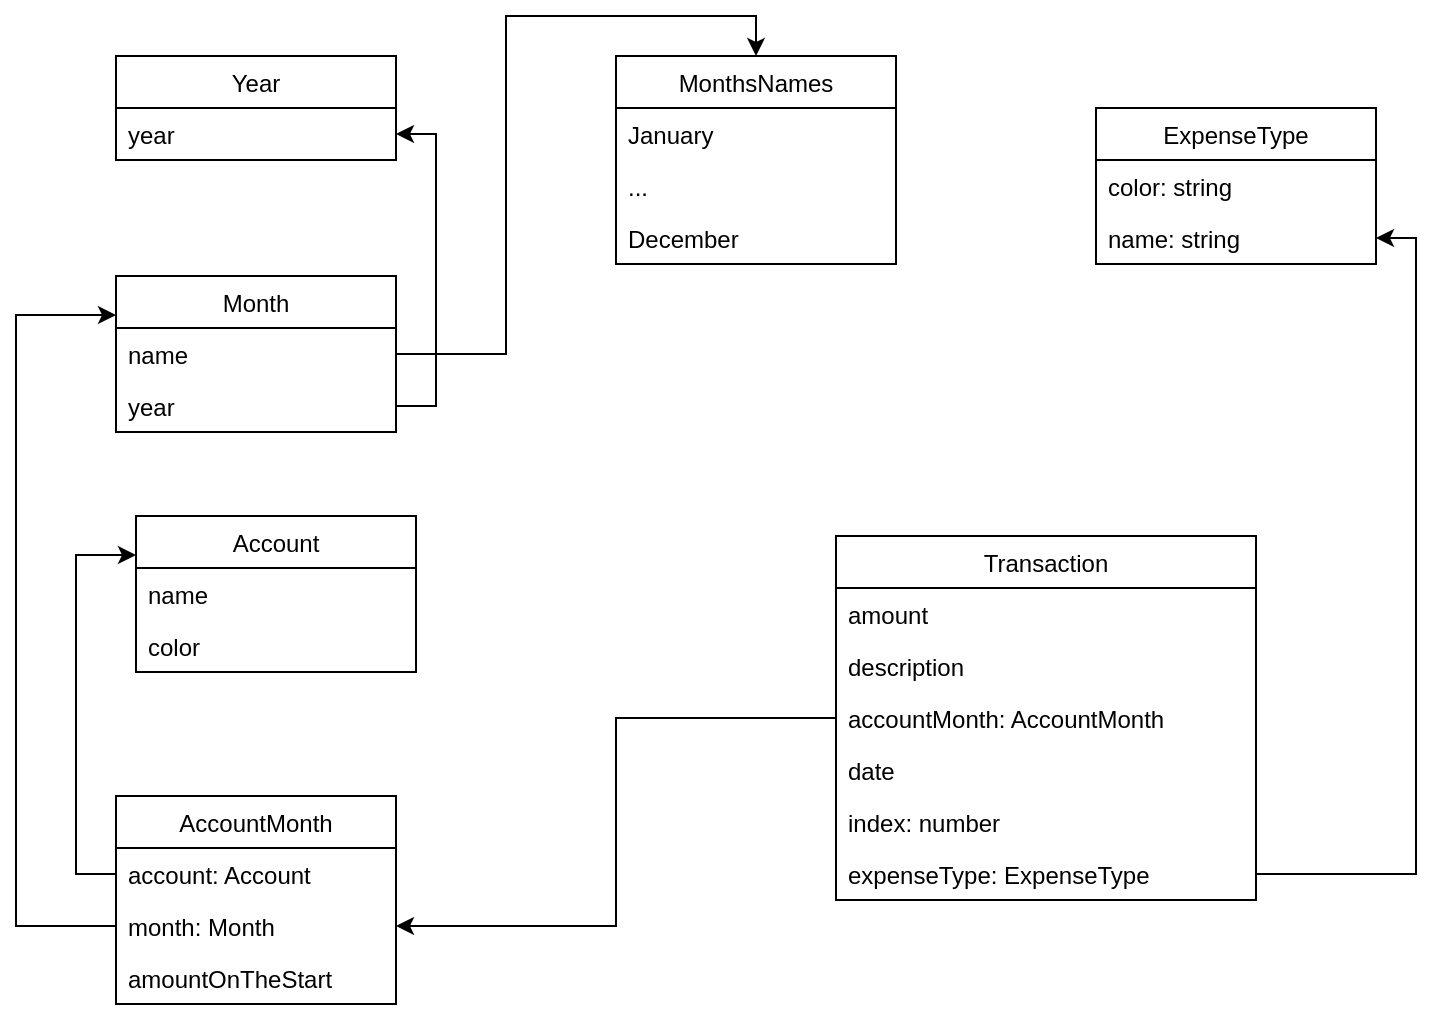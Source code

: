 <mxfile version="14.8.6" type="device"><diagram id="xBIk49th3WBExrq-z9TT" name="Page-1"><mxGraphModel dx="1298" dy="724" grid="1" gridSize="10" guides="1" tooltips="1" connect="1" arrows="1" fold="1" page="1" pageScale="1" pageWidth="850" pageHeight="1100" math="0" shadow="0"><root><mxCell id="0"/><mxCell id="1" parent="0"/><mxCell id="uC9wJ7HBPvtLdLkdQwP_-1" value="Year" style="swimlane;fontStyle=0;childLayout=stackLayout;horizontal=1;startSize=26;horizontalStack=0;resizeParent=1;resizeParentMax=0;resizeLast=0;collapsible=1;marginBottom=0;" parent="1" vertex="1"><mxGeometry x="80" y="40" width="140" height="52" as="geometry"/></mxCell><mxCell id="uC9wJ7HBPvtLdLkdQwP_-3" value="year" style="text;strokeColor=none;fillColor=none;align=left;verticalAlign=top;spacingLeft=4;spacingRight=4;overflow=hidden;rotatable=0;points=[[0,0.5],[1,0.5]];portConstraint=eastwest;" parent="uC9wJ7HBPvtLdLkdQwP_-1" vertex="1"><mxGeometry y="26" width="140" height="26" as="geometry"/></mxCell><mxCell id="uC9wJ7HBPvtLdLkdQwP_-5" value="Month" style="swimlane;fontStyle=0;childLayout=stackLayout;horizontal=1;startSize=26;horizontalStack=0;resizeParent=1;resizeParentMax=0;resizeLast=0;collapsible=1;marginBottom=0;" parent="1" vertex="1"><mxGeometry x="80" y="150" width="140" height="78" as="geometry"/></mxCell><mxCell id="uC9wJ7HBPvtLdLkdQwP_-6" value="name" style="text;strokeColor=none;fillColor=none;align=left;verticalAlign=top;spacingLeft=4;spacingRight=4;overflow=hidden;rotatable=0;points=[[0,0.5],[1,0.5]];portConstraint=eastwest;" parent="uC9wJ7HBPvtLdLkdQwP_-5" vertex="1"><mxGeometry y="26" width="140" height="26" as="geometry"/></mxCell><mxCell id="4dtpDkqzCOeT3CMbn-Ks-4" value="year" style="text;strokeColor=none;fillColor=none;align=left;verticalAlign=top;spacingLeft=4;spacingRight=4;overflow=hidden;rotatable=0;points=[[0,0.5],[1,0.5]];portConstraint=eastwest;" vertex="1" parent="uC9wJ7HBPvtLdLkdQwP_-5"><mxGeometry y="52" width="140" height="26" as="geometry"/></mxCell><mxCell id="uC9wJ7HBPvtLdLkdQwP_-9" value="Account" style="swimlane;fontStyle=0;childLayout=stackLayout;horizontal=1;startSize=26;horizontalStack=0;resizeParent=1;resizeParentMax=0;resizeLast=0;collapsible=1;marginBottom=0;" parent="1" vertex="1"><mxGeometry x="90" y="270" width="140" height="78" as="geometry"/></mxCell><mxCell id="uC9wJ7HBPvtLdLkdQwP_-10" value="name" style="text;strokeColor=none;fillColor=none;align=left;verticalAlign=top;spacingLeft=4;spacingRight=4;overflow=hidden;rotatable=0;points=[[0,0.5],[1,0.5]];portConstraint=eastwest;" parent="uC9wJ7HBPvtLdLkdQwP_-9" vertex="1"><mxGeometry y="26" width="140" height="26" as="geometry"/></mxCell><mxCell id="uC9wJ7HBPvtLdLkdQwP_-11" value="color" style="text;strokeColor=none;fillColor=none;align=left;verticalAlign=top;spacingLeft=4;spacingRight=4;overflow=hidden;rotatable=0;points=[[0,0.5],[1,0.5]];portConstraint=eastwest;" parent="uC9wJ7HBPvtLdLkdQwP_-9" vertex="1"><mxGeometry y="52" width="140" height="26" as="geometry"/></mxCell><mxCell id="uC9wJ7HBPvtLdLkdQwP_-13" value="Transaction" style="swimlane;fontStyle=0;childLayout=stackLayout;horizontal=1;startSize=26;horizontalStack=0;resizeParent=1;resizeParentMax=0;resizeLast=0;collapsible=1;marginBottom=0;" parent="1" vertex="1"><mxGeometry x="440" y="280" width="210" height="182" as="geometry"/></mxCell><mxCell id="uC9wJ7HBPvtLdLkdQwP_-14" value="amount" style="text;strokeColor=none;fillColor=none;align=left;verticalAlign=top;spacingLeft=4;spacingRight=4;overflow=hidden;rotatable=0;points=[[0,0.5],[1,0.5]];portConstraint=eastwest;" parent="uC9wJ7HBPvtLdLkdQwP_-13" vertex="1"><mxGeometry y="26" width="210" height="26" as="geometry"/></mxCell><mxCell id="uC9wJ7HBPvtLdLkdQwP_-15" value="description" style="text;strokeColor=none;fillColor=none;align=left;verticalAlign=top;spacingLeft=4;spacingRight=4;overflow=hidden;rotatable=0;points=[[0,0.5],[1,0.5]];portConstraint=eastwest;" parent="uC9wJ7HBPvtLdLkdQwP_-13" vertex="1"><mxGeometry y="52" width="210" height="26" as="geometry"/></mxCell><mxCell id="uC9wJ7HBPvtLdLkdQwP_-17" value="accountMonth: AccountMonth" style="text;strokeColor=none;fillColor=none;align=left;verticalAlign=top;spacingLeft=4;spacingRight=4;overflow=hidden;rotatable=0;points=[[0,0.5],[1,0.5]];portConstraint=eastwest;" parent="uC9wJ7HBPvtLdLkdQwP_-13" vertex="1"><mxGeometry y="78" width="210" height="26" as="geometry"/></mxCell><mxCell id="uC9wJ7HBPvtLdLkdQwP_-16" value="date" style="text;strokeColor=none;fillColor=none;align=left;verticalAlign=top;spacingLeft=4;spacingRight=4;overflow=hidden;rotatable=0;points=[[0,0.5],[1,0.5]];portConstraint=eastwest;" parent="uC9wJ7HBPvtLdLkdQwP_-13" vertex="1"><mxGeometry y="104" width="210" height="26" as="geometry"/></mxCell><mxCell id="uC9wJ7HBPvtLdLkdQwP_-28" value="index: number" style="text;strokeColor=none;fillColor=none;align=left;verticalAlign=top;spacingLeft=4;spacingRight=4;overflow=hidden;rotatable=0;points=[[0,0.5],[1,0.5]];portConstraint=eastwest;" parent="uC9wJ7HBPvtLdLkdQwP_-13" vertex="1"><mxGeometry y="130" width="210" height="26" as="geometry"/></mxCell><mxCell id="uC9wJ7HBPvtLdLkdQwP_-19" value="expenseType: ExpenseType" style="text;strokeColor=none;fillColor=none;align=left;verticalAlign=top;spacingLeft=4;spacingRight=4;overflow=hidden;rotatable=0;points=[[0,0.5],[1,0.5]];portConstraint=eastwest;" parent="uC9wJ7HBPvtLdLkdQwP_-13" vertex="1"><mxGeometry y="156" width="210" height="26" as="geometry"/></mxCell><mxCell id="uC9wJ7HBPvtLdLkdQwP_-20" value="AccountMonth" style="swimlane;fontStyle=0;childLayout=stackLayout;horizontal=1;startSize=26;horizontalStack=0;resizeParent=1;resizeParentMax=0;resizeLast=0;collapsible=1;marginBottom=0;" parent="1" vertex="1"><mxGeometry x="80" y="410" width="140" height="104" as="geometry"/></mxCell><mxCell id="uC9wJ7HBPvtLdLkdQwP_-21" value="account: Account" style="text;strokeColor=none;fillColor=none;align=left;verticalAlign=top;spacingLeft=4;spacingRight=4;overflow=hidden;rotatable=0;points=[[0,0.5],[1,0.5]];portConstraint=eastwest;" parent="uC9wJ7HBPvtLdLkdQwP_-20" vertex="1"><mxGeometry y="26" width="140" height="26" as="geometry"/></mxCell><mxCell id="uC9wJ7HBPvtLdLkdQwP_-22" value="month: Month" style="text;strokeColor=none;fillColor=none;align=left;verticalAlign=top;spacingLeft=4;spacingRight=4;overflow=hidden;rotatable=0;points=[[0,0.5],[1,0.5]];portConstraint=eastwest;" parent="uC9wJ7HBPvtLdLkdQwP_-20" vertex="1"><mxGeometry y="52" width="140" height="26" as="geometry"/></mxCell><mxCell id="uC9wJ7HBPvtLdLkdQwP_-23" value="amountOnTheStart" style="text;strokeColor=none;fillColor=none;align=left;verticalAlign=top;spacingLeft=4;spacingRight=4;overflow=hidden;rotatable=0;points=[[0,0.5],[1,0.5]];portConstraint=eastwest;" parent="uC9wJ7HBPvtLdLkdQwP_-20" vertex="1"><mxGeometry y="78" width="140" height="26" as="geometry"/></mxCell><mxCell id="uC9wJ7HBPvtLdLkdQwP_-24" value="ExpenseType" style="swimlane;fontStyle=0;childLayout=stackLayout;horizontal=1;startSize=26;horizontalStack=0;resizeParent=1;resizeParentMax=0;resizeLast=0;collapsible=1;marginBottom=0;" parent="1" vertex="1"><mxGeometry x="570" y="66" width="140" height="78" as="geometry"/></mxCell><mxCell id="uC9wJ7HBPvtLdLkdQwP_-29" value="color: string" style="text;strokeColor=none;fillColor=none;align=left;verticalAlign=top;spacingLeft=4;spacingRight=4;overflow=hidden;rotatable=0;points=[[0,0.5],[1,0.5]];portConstraint=eastwest;" parent="uC9wJ7HBPvtLdLkdQwP_-24" vertex="1"><mxGeometry y="26" width="140" height="26" as="geometry"/></mxCell><mxCell id="uC9wJ7HBPvtLdLkdQwP_-30" value="name: string" style="text;strokeColor=none;fillColor=none;align=left;verticalAlign=top;spacingLeft=4;spacingRight=4;overflow=hidden;rotatable=0;points=[[0,0.5],[1,0.5]];portConstraint=eastwest;" parent="uC9wJ7HBPvtLdLkdQwP_-24" vertex="1"><mxGeometry y="52" width="140" height="26" as="geometry"/></mxCell><mxCell id="4dtpDkqzCOeT3CMbn-Ks-1" style="edgeStyle=orthogonalEdgeStyle;rounded=0;orthogonalLoop=1;jettySize=auto;html=1;exitX=1;exitY=0.5;exitDx=0;exitDy=0;entryX=1;entryY=0.5;entryDx=0;entryDy=0;" edge="1" parent="1" source="uC9wJ7HBPvtLdLkdQwP_-19" target="uC9wJ7HBPvtLdLkdQwP_-30"><mxGeometry relative="1" as="geometry"/></mxCell><mxCell id="4dtpDkqzCOeT3CMbn-Ks-2" style="edgeStyle=orthogonalEdgeStyle;rounded=0;orthogonalLoop=1;jettySize=auto;html=1;exitX=0;exitY=0.5;exitDx=0;exitDy=0;entryX=1;entryY=0.5;entryDx=0;entryDy=0;" edge="1" parent="1" source="uC9wJ7HBPvtLdLkdQwP_-17" target="uC9wJ7HBPvtLdLkdQwP_-22"><mxGeometry relative="1" as="geometry"/></mxCell><mxCell id="4dtpDkqzCOeT3CMbn-Ks-3" style="edgeStyle=orthogonalEdgeStyle;rounded=0;orthogonalLoop=1;jettySize=auto;html=1;exitX=0;exitY=0.5;exitDx=0;exitDy=0;entryX=0;entryY=0.25;entryDx=0;entryDy=0;" edge="1" parent="1" source="uC9wJ7HBPvtLdLkdQwP_-21" target="uC9wJ7HBPvtLdLkdQwP_-9"><mxGeometry relative="1" as="geometry"/></mxCell><mxCell id="4dtpDkqzCOeT3CMbn-Ks-7" style="edgeStyle=orthogonalEdgeStyle;rounded=0;orthogonalLoop=1;jettySize=auto;html=1;exitX=0;exitY=0.5;exitDx=0;exitDy=0;entryX=0;entryY=0.25;entryDx=0;entryDy=0;" edge="1" parent="1" source="uC9wJ7HBPvtLdLkdQwP_-22" target="uC9wJ7HBPvtLdLkdQwP_-5"><mxGeometry relative="1" as="geometry"><Array as="points"><mxPoint x="30" y="475"/><mxPoint x="30" y="170"/></Array></mxGeometry></mxCell><mxCell id="4dtpDkqzCOeT3CMbn-Ks-8" style="edgeStyle=orthogonalEdgeStyle;rounded=0;orthogonalLoop=1;jettySize=auto;html=1;exitX=1;exitY=0.5;exitDx=0;exitDy=0;entryX=1;entryY=0.5;entryDx=0;entryDy=0;" edge="1" parent="1" source="4dtpDkqzCOeT3CMbn-Ks-4" target="uC9wJ7HBPvtLdLkdQwP_-3"><mxGeometry relative="1" as="geometry"/></mxCell><mxCell id="4dtpDkqzCOeT3CMbn-Ks-9" value="MonthsNames" style="swimlane;fontStyle=0;childLayout=stackLayout;horizontal=1;startSize=26;horizontalStack=0;resizeParent=1;resizeParentMax=0;resizeLast=0;collapsible=1;marginBottom=0;" vertex="1" parent="1"><mxGeometry x="330" y="40" width="140" height="104" as="geometry"/></mxCell><mxCell id="4dtpDkqzCOeT3CMbn-Ks-10" value="January" style="text;strokeColor=none;fillColor=none;align=left;verticalAlign=top;spacingLeft=4;spacingRight=4;overflow=hidden;rotatable=0;points=[[0,0.5],[1,0.5]];portConstraint=eastwest;" vertex="1" parent="4dtpDkqzCOeT3CMbn-Ks-9"><mxGeometry y="26" width="140" height="26" as="geometry"/></mxCell><mxCell id="4dtpDkqzCOeT3CMbn-Ks-11" value="..." style="text;strokeColor=none;fillColor=none;align=left;verticalAlign=top;spacingLeft=4;spacingRight=4;overflow=hidden;rotatable=0;points=[[0,0.5],[1,0.5]];portConstraint=eastwest;" vertex="1" parent="4dtpDkqzCOeT3CMbn-Ks-9"><mxGeometry y="52" width="140" height="26" as="geometry"/></mxCell><mxCell id="4dtpDkqzCOeT3CMbn-Ks-12" value="December" style="text;strokeColor=none;fillColor=none;align=left;verticalAlign=top;spacingLeft=4;spacingRight=4;overflow=hidden;rotatable=0;points=[[0,0.5],[1,0.5]];portConstraint=eastwest;" vertex="1" parent="4dtpDkqzCOeT3CMbn-Ks-9"><mxGeometry y="78" width="140" height="26" as="geometry"/></mxCell><mxCell id="4dtpDkqzCOeT3CMbn-Ks-13" style="edgeStyle=orthogonalEdgeStyle;rounded=0;orthogonalLoop=1;jettySize=auto;html=1;exitX=1;exitY=0.5;exitDx=0;exitDy=0;entryX=0.5;entryY=0;entryDx=0;entryDy=0;" edge="1" parent="1" source="uC9wJ7HBPvtLdLkdQwP_-6" target="4dtpDkqzCOeT3CMbn-Ks-9"><mxGeometry relative="1" as="geometry"/></mxCell></root></mxGraphModel></diagram></mxfile>